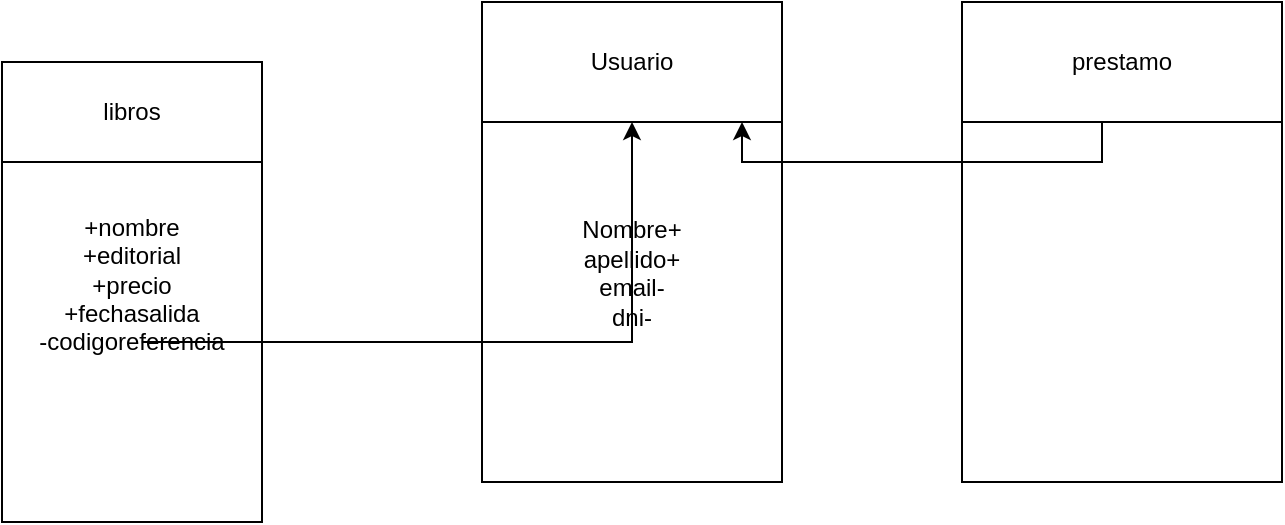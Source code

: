 <mxfile version="26.1.0">
  <diagram name="Página-1" id="rdAxSH3M0ermWyl3M0d5">
    <mxGraphModel dx="794" dy="446" grid="1" gridSize="10" guides="1" tooltips="1" connect="1" arrows="1" fold="1" page="1" pageScale="1" pageWidth="827" pageHeight="1169" math="0" shadow="0">
      <root>
        <mxCell id="0" />
        <mxCell id="1" parent="0" />
        <mxCell id="jtijbhO7NfHQTMNERxrE-1" value="+nombre&lt;div&gt;+editorial&lt;/div&gt;&lt;div&gt;+precio&lt;/div&gt;&lt;div&gt;+fechasalida&lt;/div&gt;&lt;div&gt;-codigoreferencia&lt;/div&gt;&lt;div&gt;&lt;br&gt;&lt;/div&gt;&lt;div&gt;&lt;br&gt;&lt;/div&gt;&lt;div&gt;&lt;br&gt;&lt;/div&gt;&lt;div&gt;&lt;br&gt;&lt;/div&gt;" style="rounded=0;whiteSpace=wrap;html=1;" vertex="1" parent="1">
          <mxGeometry x="80" y="100" width="130" height="180" as="geometry" />
        </mxCell>
        <mxCell id="jtijbhO7NfHQTMNERxrE-2" value="libros" style="rounded=0;whiteSpace=wrap;html=1;" vertex="1" parent="1">
          <mxGeometry x="80" y="50" width="130" height="50" as="geometry" />
        </mxCell>
        <mxCell id="jtijbhO7NfHQTMNERxrE-4" value="Nombre+&lt;div&gt;apellido+&lt;/div&gt;&lt;div&gt;email-&lt;/div&gt;&lt;div&gt;dni-&lt;/div&gt;&lt;div&gt;&lt;br&gt;&lt;/div&gt;&lt;div&gt;&lt;div&gt;&lt;br&gt;&lt;/div&gt;&lt;/div&gt;" style="rounded=0;whiteSpace=wrap;html=1;" vertex="1" parent="1">
          <mxGeometry x="320" y="80" width="150" height="180" as="geometry" />
        </mxCell>
        <mxCell id="jtijbhO7NfHQTMNERxrE-5" value="Usuario" style="rounded=0;whiteSpace=wrap;html=1;" vertex="1" parent="1">
          <mxGeometry x="320" y="20" width="150" height="60" as="geometry" />
        </mxCell>
        <mxCell id="jtijbhO7NfHQTMNERxrE-6" value="" style="rounded=0;whiteSpace=wrap;html=1;" vertex="1" parent="1">
          <mxGeometry x="560" y="80" width="160" height="180" as="geometry" />
        </mxCell>
        <mxCell id="jtijbhO7NfHQTMNERxrE-7" value="prestamo" style="rounded=0;whiteSpace=wrap;html=1;" vertex="1" parent="1">
          <mxGeometry x="560" y="20" width="160" height="60" as="geometry" />
        </mxCell>
        <mxCell id="jtijbhO7NfHQTMNERxrE-8" style="edgeStyle=orthogonalEdgeStyle;rounded=0;orthogonalLoop=1;jettySize=auto;html=1;exitX=0.25;exitY=1;exitDx=0;exitDy=0;" edge="1" parent="1" source="jtijbhO7NfHQTMNERxrE-7" target="jtijbhO7NfHQTMNERxrE-5">
          <mxGeometry relative="1" as="geometry">
            <Array as="points">
              <mxPoint x="630" y="80" />
              <mxPoint x="630" y="100" />
              <mxPoint x="450" y="100" />
            </Array>
          </mxGeometry>
        </mxCell>
        <mxCell id="jtijbhO7NfHQTMNERxrE-13" style="edgeStyle=orthogonalEdgeStyle;rounded=0;orthogonalLoop=1;jettySize=auto;html=1;exitX=0.538;exitY=0.5;exitDx=0;exitDy=0;exitPerimeter=0;" edge="1" parent="1" source="jtijbhO7NfHQTMNERxrE-1" target="jtijbhO7NfHQTMNERxrE-5">
          <mxGeometry relative="1" as="geometry">
            <mxPoint x="200" y="190" as="sourcePoint" />
          </mxGeometry>
        </mxCell>
      </root>
    </mxGraphModel>
  </diagram>
</mxfile>
